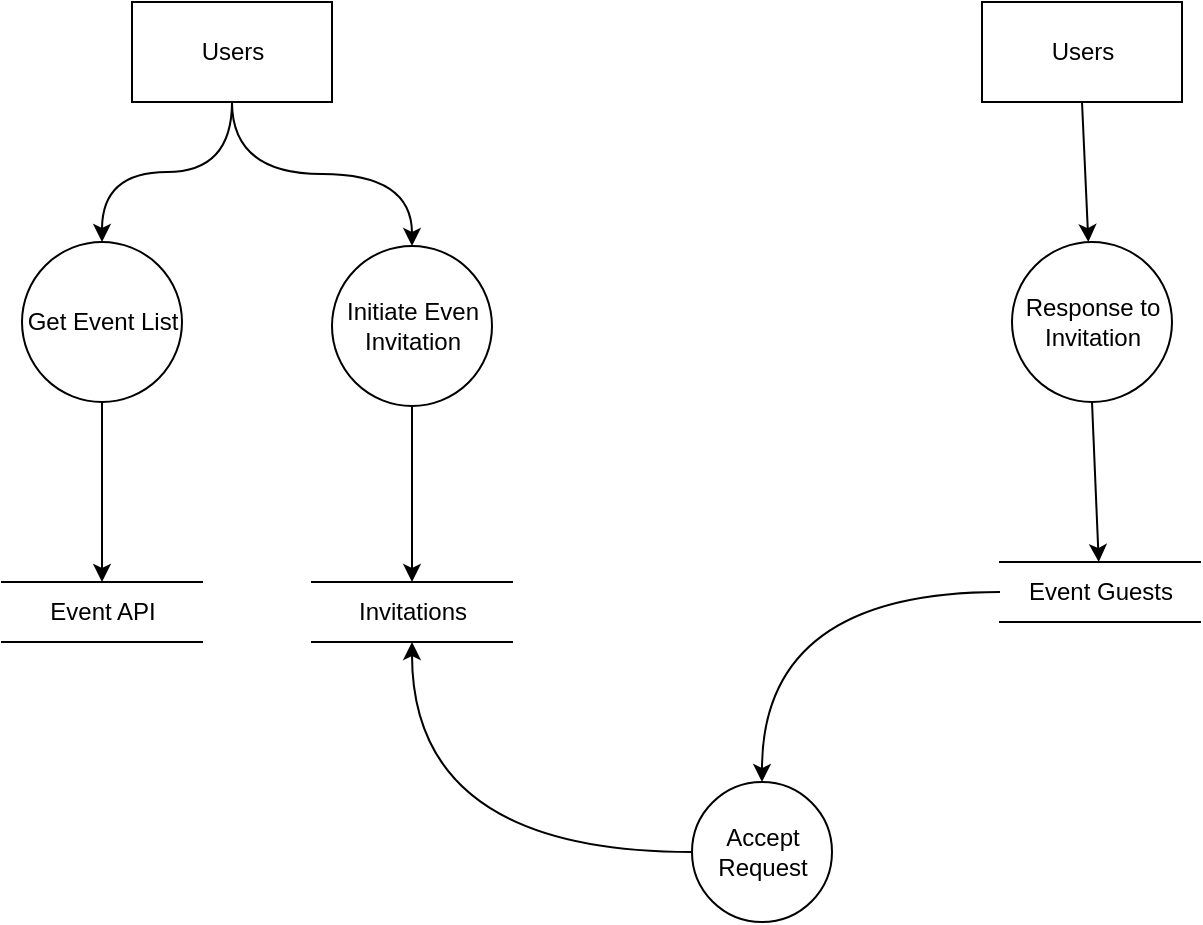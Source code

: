 <mxfile version="14.1.8" type="device"><diagram id="v-H_LYFs5rDnUByT6s13" name="Page-1"><mxGraphModel dx="1024" dy="592" grid="1" gridSize="10" guides="1" tooltips="1" connect="1" arrows="1" fold="1" page="1" pageScale="1" pageWidth="850" pageHeight="1100" math="0" shadow="0"><root><mxCell id="0"/><mxCell id="1" parent="0"/><mxCell id="hrqSJyAMPnt2pbf7mhuQ-1" value="Event API" style="html=1;dashed=0;whitespace=wrap;shape=partialRectangle;right=0;left=0;" vertex="1" parent="1"><mxGeometry x="50" y="330" width="100" height="30" as="geometry"/></mxCell><mxCell id="hrqSJyAMPnt2pbf7mhuQ-14" value="" style="edgeStyle=orthogonalEdgeStyle;curved=1;rounded=0;orthogonalLoop=1;jettySize=auto;html=1;" edge="1" parent="1" source="hrqSJyAMPnt2pbf7mhuQ-2" target="hrqSJyAMPnt2pbf7mhuQ-3"><mxGeometry relative="1" as="geometry"/></mxCell><mxCell id="hrqSJyAMPnt2pbf7mhuQ-2" value="Users" style="html=1;dashed=0;whitespace=wrap;" vertex="1" parent="1"><mxGeometry x="115" y="40" width="100" height="50" as="geometry"/></mxCell><mxCell id="hrqSJyAMPnt2pbf7mhuQ-3" value="Get Event List" style="shape=ellipse;html=1;dashed=0;whitespace=wrap;aspect=fixed;perimeter=ellipsePerimeter;" vertex="1" parent="1"><mxGeometry x="60" y="160" width="80" height="80" as="geometry"/></mxCell><mxCell id="hrqSJyAMPnt2pbf7mhuQ-4" value="" style="endArrow=classic;html=1;exitX=0.5;exitY=1;exitDx=0;exitDy=0;" edge="1" parent="1" source="hrqSJyAMPnt2pbf7mhuQ-3" target="hrqSJyAMPnt2pbf7mhuQ-1"><mxGeometry width="50" height="50" relative="1" as="geometry"><mxPoint x="250" y="330" as="sourcePoint"/><mxPoint x="300" y="280" as="targetPoint"/></mxGeometry></mxCell><mxCell id="hrqSJyAMPnt2pbf7mhuQ-6" value="Event Guests" style="html=1;dashed=0;whitespace=wrap;shape=partialRectangle;right=0;left=0;" vertex="1" parent="1"><mxGeometry x="549" y="320" width="100" height="30" as="geometry"/></mxCell><mxCell id="hrqSJyAMPnt2pbf7mhuQ-7" value="Users" style="html=1;dashed=0;whitespace=wrap;" vertex="1" parent="1"><mxGeometry x="540" y="40" width="100" height="50" as="geometry"/></mxCell><mxCell id="hrqSJyAMPnt2pbf7mhuQ-8" value="Response to &lt;br&gt;Invitation" style="shape=ellipse;html=1;dashed=0;whitespace=wrap;aspect=fixed;perimeter=ellipsePerimeter;" vertex="1" parent="1"><mxGeometry x="555" y="160" width="80" height="80" as="geometry"/></mxCell><mxCell id="hrqSJyAMPnt2pbf7mhuQ-9" value="" style="endArrow=classic;html=1;exitX=0.5;exitY=1;exitDx=0;exitDy=0;" edge="1" parent="1" source="hrqSJyAMPnt2pbf7mhuQ-8" target="hrqSJyAMPnt2pbf7mhuQ-6"><mxGeometry width="50" height="50" relative="1" as="geometry"><mxPoint x="745" y="330" as="sourcePoint"/><mxPoint x="795" y="280" as="targetPoint"/></mxGeometry></mxCell><mxCell id="hrqSJyAMPnt2pbf7mhuQ-10" value="" style="endArrow=classic;html=1;exitX=0.5;exitY=1;exitDx=0;exitDy=0;" edge="1" parent="1" source="hrqSJyAMPnt2pbf7mhuQ-7" target="hrqSJyAMPnt2pbf7mhuQ-8"><mxGeometry width="50" height="50" relative="1" as="geometry"><mxPoint x="745" y="330" as="sourcePoint"/><mxPoint x="795" y="280" as="targetPoint"/></mxGeometry></mxCell><mxCell id="hrqSJyAMPnt2pbf7mhuQ-11" value="Invitations" style="html=1;dashed=0;whitespace=wrap;shape=partialRectangle;right=0;left=0;" vertex="1" parent="1"><mxGeometry x="205" y="330" width="100" height="30" as="geometry"/></mxCell><mxCell id="hrqSJyAMPnt2pbf7mhuQ-12" value="Initiate Even&lt;br&gt;Invitation" style="shape=ellipse;html=1;dashed=0;whitespace=wrap;aspect=fixed;perimeter=ellipsePerimeter;" vertex="1" parent="1"><mxGeometry x="215" y="162" width="80" height="80" as="geometry"/></mxCell><mxCell id="hrqSJyAMPnt2pbf7mhuQ-13" value="" style="endArrow=classic;html=1;exitX=0.5;exitY=1;exitDx=0;exitDy=0;" edge="1" parent="1" source="hrqSJyAMPnt2pbf7mhuQ-12" target="hrqSJyAMPnt2pbf7mhuQ-11"><mxGeometry width="50" height="50" relative="1" as="geometry"><mxPoint x="405" y="320" as="sourcePoint"/><mxPoint x="455" y="270" as="targetPoint"/></mxGeometry></mxCell><mxCell id="hrqSJyAMPnt2pbf7mhuQ-15" value="" style="edgeStyle=orthogonalEdgeStyle;curved=1;rounded=0;orthogonalLoop=1;jettySize=auto;html=1;exitX=0.5;exitY=1;exitDx=0;exitDy=0;entryX=0.5;entryY=0;entryDx=0;entryDy=0;" edge="1" parent="1" source="hrqSJyAMPnt2pbf7mhuQ-2" target="hrqSJyAMPnt2pbf7mhuQ-12"><mxGeometry relative="1" as="geometry"><mxPoint x="175" y="100" as="sourcePoint"/><mxPoint x="110" y="170" as="targetPoint"/></mxGeometry></mxCell><mxCell id="hrqSJyAMPnt2pbf7mhuQ-16" value="Accept&lt;br&gt;Request" style="shape=ellipse;html=1;dashed=0;whitespace=wrap;aspect=fixed;perimeter=ellipsePerimeter;" vertex="1" parent="1"><mxGeometry x="395" y="430" width="70" height="70" as="geometry"/></mxCell><mxCell id="hrqSJyAMPnt2pbf7mhuQ-17" value="" style="edgeStyle=orthogonalEdgeStyle;curved=1;rounded=0;orthogonalLoop=1;jettySize=auto;html=1;exitX=0;exitY=0.5;exitDx=0;exitDy=0;" edge="1" parent="1" source="hrqSJyAMPnt2pbf7mhuQ-16" target="hrqSJyAMPnt2pbf7mhuQ-11"><mxGeometry relative="1" as="geometry"><mxPoint x="405" y="460" as="sourcePoint"/><mxPoint x="340" y="530" as="targetPoint"/></mxGeometry></mxCell><mxCell id="hrqSJyAMPnt2pbf7mhuQ-18" value="" style="edgeStyle=orthogonalEdgeStyle;curved=1;rounded=0;orthogonalLoop=1;jettySize=auto;html=1;entryX=0.5;entryY=0;entryDx=0;entryDy=0;" edge="1" parent="1" source="hrqSJyAMPnt2pbf7mhuQ-6" target="hrqSJyAMPnt2pbf7mhuQ-16"><mxGeometry relative="1" as="geometry"><mxPoint x="455" y="310" as="sourcePoint"/><mxPoint x="390" y="380" as="targetPoint"/></mxGeometry></mxCell></root></mxGraphModel></diagram></mxfile>